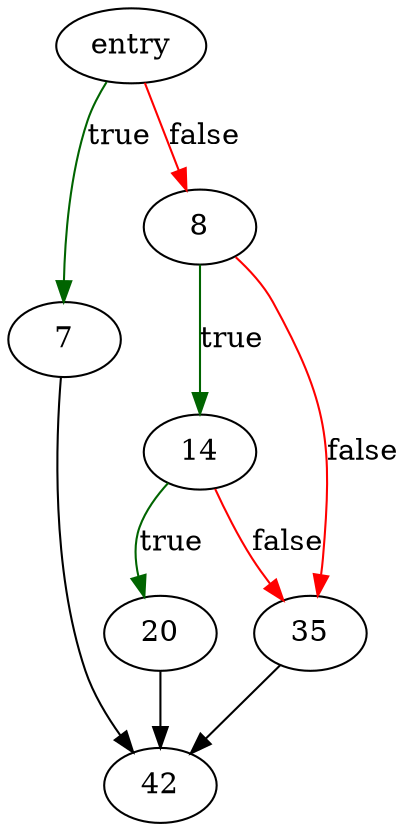 digraph "pcache1Free" {
	// Node definitions.
	1 [label=entry];
	7;
	8;
	14;
	20;
	35;
	42;

	// Edge definitions.
	1 -> 7 [
		color=darkgreen
		label=true
	];
	1 -> 8 [
		color=red
		label=false
	];
	7 -> 42;
	8 -> 14 [
		color=darkgreen
		label=true
	];
	8 -> 35 [
		color=red
		label=false
	];
	14 -> 20 [
		color=darkgreen
		label=true
	];
	14 -> 35 [
		color=red
		label=false
	];
	20 -> 42;
	35 -> 42;
}